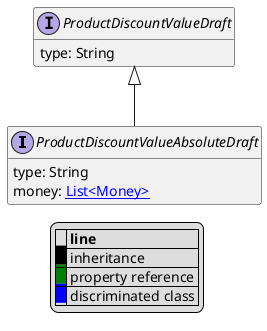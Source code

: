@startuml

hide empty fields
hide empty methods
legend
|= |= line |
|<back:black>   </back>| inheritance |
|<back:green>   </back>| property reference |
|<back:blue>   </back>| discriminated class |
endlegend
interface ProductDiscountValueAbsoluteDraft [[ProductDiscountValueAbsoluteDraft.svg]] extends ProductDiscountValueDraft {
    type: String
    money: [[Money.svg List<Money>]]
}
interface ProductDiscountValueDraft [[ProductDiscountValueDraft.svg]]  {
    type: String
}





@enduml
